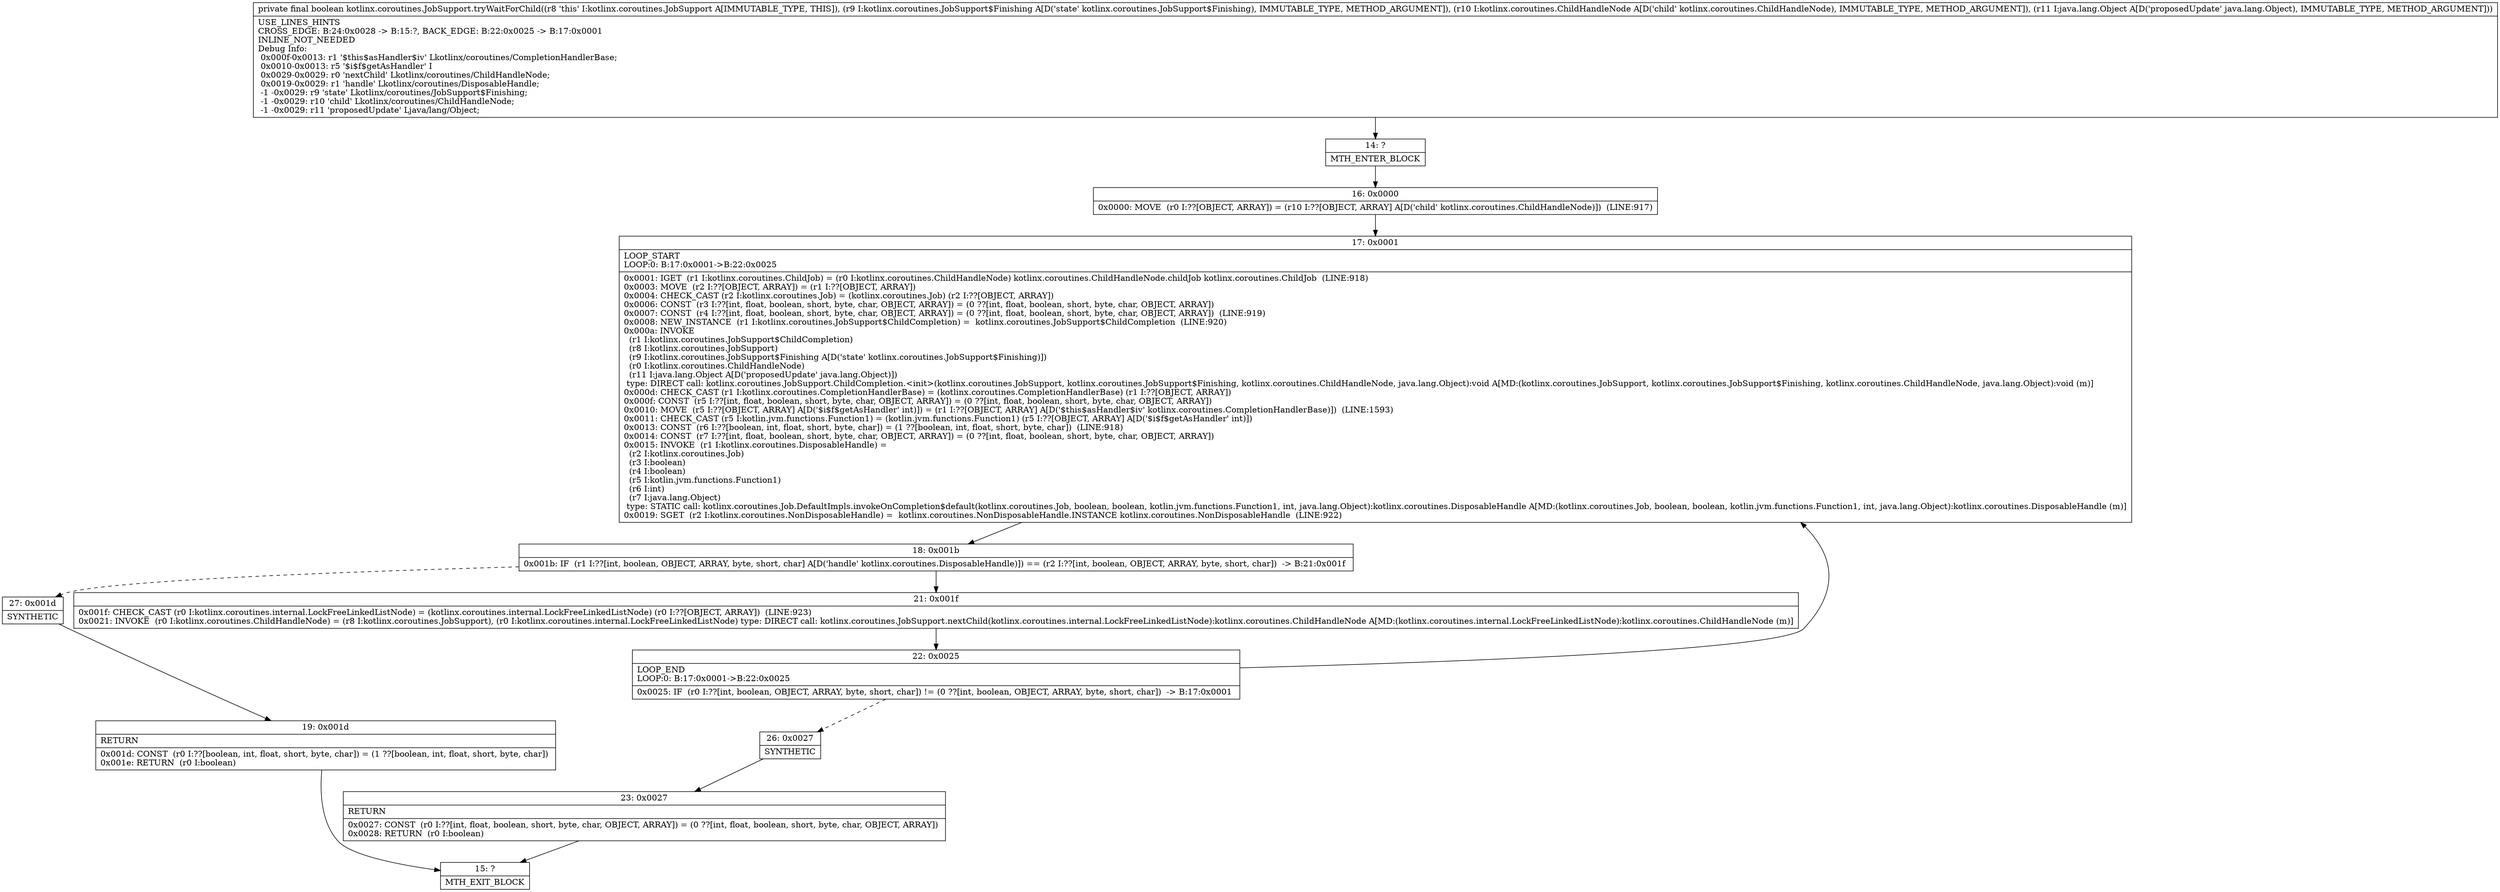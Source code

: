 digraph "CFG forkotlinx.coroutines.JobSupport.tryWaitForChild(Lkotlinx\/coroutines\/JobSupport$Finishing;Lkotlinx\/coroutines\/ChildHandleNode;Ljava\/lang\/Object;)Z" {
Node_14 [shape=record,label="{14\:\ ?|MTH_ENTER_BLOCK\l}"];
Node_16 [shape=record,label="{16\:\ 0x0000|0x0000: MOVE  (r0 I:??[OBJECT, ARRAY]) = (r10 I:??[OBJECT, ARRAY] A[D('child' kotlinx.coroutines.ChildHandleNode)])  (LINE:917)\l}"];
Node_17 [shape=record,label="{17\:\ 0x0001|LOOP_START\lLOOP:0: B:17:0x0001\-\>B:22:0x0025\l|0x0001: IGET  (r1 I:kotlinx.coroutines.ChildJob) = (r0 I:kotlinx.coroutines.ChildHandleNode) kotlinx.coroutines.ChildHandleNode.childJob kotlinx.coroutines.ChildJob  (LINE:918)\l0x0003: MOVE  (r2 I:??[OBJECT, ARRAY]) = (r1 I:??[OBJECT, ARRAY]) \l0x0004: CHECK_CAST (r2 I:kotlinx.coroutines.Job) = (kotlinx.coroutines.Job) (r2 I:??[OBJECT, ARRAY]) \l0x0006: CONST  (r3 I:??[int, float, boolean, short, byte, char, OBJECT, ARRAY]) = (0 ??[int, float, boolean, short, byte, char, OBJECT, ARRAY]) \l0x0007: CONST  (r4 I:??[int, float, boolean, short, byte, char, OBJECT, ARRAY]) = (0 ??[int, float, boolean, short, byte, char, OBJECT, ARRAY])  (LINE:919)\l0x0008: NEW_INSTANCE  (r1 I:kotlinx.coroutines.JobSupport$ChildCompletion) =  kotlinx.coroutines.JobSupport$ChildCompletion  (LINE:920)\l0x000a: INVOKE  \l  (r1 I:kotlinx.coroutines.JobSupport$ChildCompletion)\l  (r8 I:kotlinx.coroutines.JobSupport)\l  (r9 I:kotlinx.coroutines.JobSupport$Finishing A[D('state' kotlinx.coroutines.JobSupport$Finishing)])\l  (r0 I:kotlinx.coroutines.ChildHandleNode)\l  (r11 I:java.lang.Object A[D('proposedUpdate' java.lang.Object)])\l type: DIRECT call: kotlinx.coroutines.JobSupport.ChildCompletion.\<init\>(kotlinx.coroutines.JobSupport, kotlinx.coroutines.JobSupport$Finishing, kotlinx.coroutines.ChildHandleNode, java.lang.Object):void A[MD:(kotlinx.coroutines.JobSupport, kotlinx.coroutines.JobSupport$Finishing, kotlinx.coroutines.ChildHandleNode, java.lang.Object):void (m)]\l0x000d: CHECK_CAST (r1 I:kotlinx.coroutines.CompletionHandlerBase) = (kotlinx.coroutines.CompletionHandlerBase) (r1 I:??[OBJECT, ARRAY]) \l0x000f: CONST  (r5 I:??[int, float, boolean, short, byte, char, OBJECT, ARRAY]) = (0 ??[int, float, boolean, short, byte, char, OBJECT, ARRAY]) \l0x0010: MOVE  (r5 I:??[OBJECT, ARRAY] A[D('$i$f$getAsHandler' int)]) = (r1 I:??[OBJECT, ARRAY] A[D('$this$asHandler$iv' kotlinx.coroutines.CompletionHandlerBase)])  (LINE:1593)\l0x0011: CHECK_CAST (r5 I:kotlin.jvm.functions.Function1) = (kotlin.jvm.functions.Function1) (r5 I:??[OBJECT, ARRAY] A[D('$i$f$getAsHandler' int)]) \l0x0013: CONST  (r6 I:??[boolean, int, float, short, byte, char]) = (1 ??[boolean, int, float, short, byte, char])  (LINE:918)\l0x0014: CONST  (r7 I:??[int, float, boolean, short, byte, char, OBJECT, ARRAY]) = (0 ??[int, float, boolean, short, byte, char, OBJECT, ARRAY]) \l0x0015: INVOKE  (r1 I:kotlinx.coroutines.DisposableHandle) = \l  (r2 I:kotlinx.coroutines.Job)\l  (r3 I:boolean)\l  (r4 I:boolean)\l  (r5 I:kotlin.jvm.functions.Function1)\l  (r6 I:int)\l  (r7 I:java.lang.Object)\l type: STATIC call: kotlinx.coroutines.Job.DefaultImpls.invokeOnCompletion$default(kotlinx.coroutines.Job, boolean, boolean, kotlin.jvm.functions.Function1, int, java.lang.Object):kotlinx.coroutines.DisposableHandle A[MD:(kotlinx.coroutines.Job, boolean, boolean, kotlin.jvm.functions.Function1, int, java.lang.Object):kotlinx.coroutines.DisposableHandle (m)]\l0x0019: SGET  (r2 I:kotlinx.coroutines.NonDisposableHandle) =  kotlinx.coroutines.NonDisposableHandle.INSTANCE kotlinx.coroutines.NonDisposableHandle  (LINE:922)\l}"];
Node_18 [shape=record,label="{18\:\ 0x001b|0x001b: IF  (r1 I:??[int, boolean, OBJECT, ARRAY, byte, short, char] A[D('handle' kotlinx.coroutines.DisposableHandle)]) == (r2 I:??[int, boolean, OBJECT, ARRAY, byte, short, char])  \-\> B:21:0x001f \l}"];
Node_21 [shape=record,label="{21\:\ 0x001f|0x001f: CHECK_CAST (r0 I:kotlinx.coroutines.internal.LockFreeLinkedListNode) = (kotlinx.coroutines.internal.LockFreeLinkedListNode) (r0 I:??[OBJECT, ARRAY])  (LINE:923)\l0x0021: INVOKE  (r0 I:kotlinx.coroutines.ChildHandleNode) = (r8 I:kotlinx.coroutines.JobSupport), (r0 I:kotlinx.coroutines.internal.LockFreeLinkedListNode) type: DIRECT call: kotlinx.coroutines.JobSupport.nextChild(kotlinx.coroutines.internal.LockFreeLinkedListNode):kotlinx.coroutines.ChildHandleNode A[MD:(kotlinx.coroutines.internal.LockFreeLinkedListNode):kotlinx.coroutines.ChildHandleNode (m)]\l}"];
Node_22 [shape=record,label="{22\:\ 0x0025|LOOP_END\lLOOP:0: B:17:0x0001\-\>B:22:0x0025\l|0x0025: IF  (r0 I:??[int, boolean, OBJECT, ARRAY, byte, short, char]) != (0 ??[int, boolean, OBJECT, ARRAY, byte, short, char])  \-\> B:17:0x0001 \l}"];
Node_26 [shape=record,label="{26\:\ 0x0027|SYNTHETIC\l}"];
Node_23 [shape=record,label="{23\:\ 0x0027|RETURN\l|0x0027: CONST  (r0 I:??[int, float, boolean, short, byte, char, OBJECT, ARRAY]) = (0 ??[int, float, boolean, short, byte, char, OBJECT, ARRAY]) \l0x0028: RETURN  (r0 I:boolean) \l}"];
Node_15 [shape=record,label="{15\:\ ?|MTH_EXIT_BLOCK\l}"];
Node_27 [shape=record,label="{27\:\ 0x001d|SYNTHETIC\l}"];
Node_19 [shape=record,label="{19\:\ 0x001d|RETURN\l|0x001d: CONST  (r0 I:??[boolean, int, float, short, byte, char]) = (1 ??[boolean, int, float, short, byte, char]) \l0x001e: RETURN  (r0 I:boolean) \l}"];
MethodNode[shape=record,label="{private final boolean kotlinx.coroutines.JobSupport.tryWaitForChild((r8 'this' I:kotlinx.coroutines.JobSupport A[IMMUTABLE_TYPE, THIS]), (r9 I:kotlinx.coroutines.JobSupport$Finishing A[D('state' kotlinx.coroutines.JobSupport$Finishing), IMMUTABLE_TYPE, METHOD_ARGUMENT]), (r10 I:kotlinx.coroutines.ChildHandleNode A[D('child' kotlinx.coroutines.ChildHandleNode), IMMUTABLE_TYPE, METHOD_ARGUMENT]), (r11 I:java.lang.Object A[D('proposedUpdate' java.lang.Object), IMMUTABLE_TYPE, METHOD_ARGUMENT]))  | USE_LINES_HINTS\lCROSS_EDGE: B:24:0x0028 \-\> B:15:?, BACK_EDGE: B:22:0x0025 \-\> B:17:0x0001\lINLINE_NOT_NEEDED\lDebug Info:\l  0x000f\-0x0013: r1 '$this$asHandler$iv' Lkotlinx\/coroutines\/CompletionHandlerBase;\l  0x0010\-0x0013: r5 '$i$f$getAsHandler' I\l  0x0029\-0x0029: r0 'nextChild' Lkotlinx\/coroutines\/ChildHandleNode;\l  0x0019\-0x0029: r1 'handle' Lkotlinx\/coroutines\/DisposableHandle;\l  \-1 \-0x0029: r9 'state' Lkotlinx\/coroutines\/JobSupport$Finishing;\l  \-1 \-0x0029: r10 'child' Lkotlinx\/coroutines\/ChildHandleNode;\l  \-1 \-0x0029: r11 'proposedUpdate' Ljava\/lang\/Object;\l}"];
MethodNode -> Node_14;Node_14 -> Node_16;
Node_16 -> Node_17;
Node_17 -> Node_18;
Node_18 -> Node_21;
Node_18 -> Node_27[style=dashed];
Node_21 -> Node_22;
Node_22 -> Node_17;
Node_22 -> Node_26[style=dashed];
Node_26 -> Node_23;
Node_23 -> Node_15;
Node_27 -> Node_19;
Node_19 -> Node_15;
}

